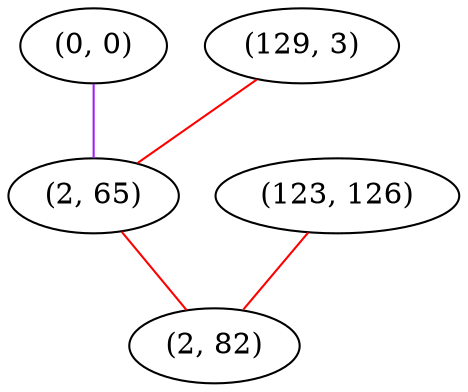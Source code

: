 graph "" {
"(0, 0)";
"(129, 3)";
"(2, 65)";
"(123, 126)";
"(2, 82)";
"(0, 0)" -- "(2, 65)"  [color=purple, key=0, weight=4];
"(129, 3)" -- "(2, 65)"  [color=red, key=0, weight=1];
"(2, 65)" -- "(2, 82)"  [color=red, key=0, weight=1];
"(123, 126)" -- "(2, 82)"  [color=red, key=0, weight=1];
}
